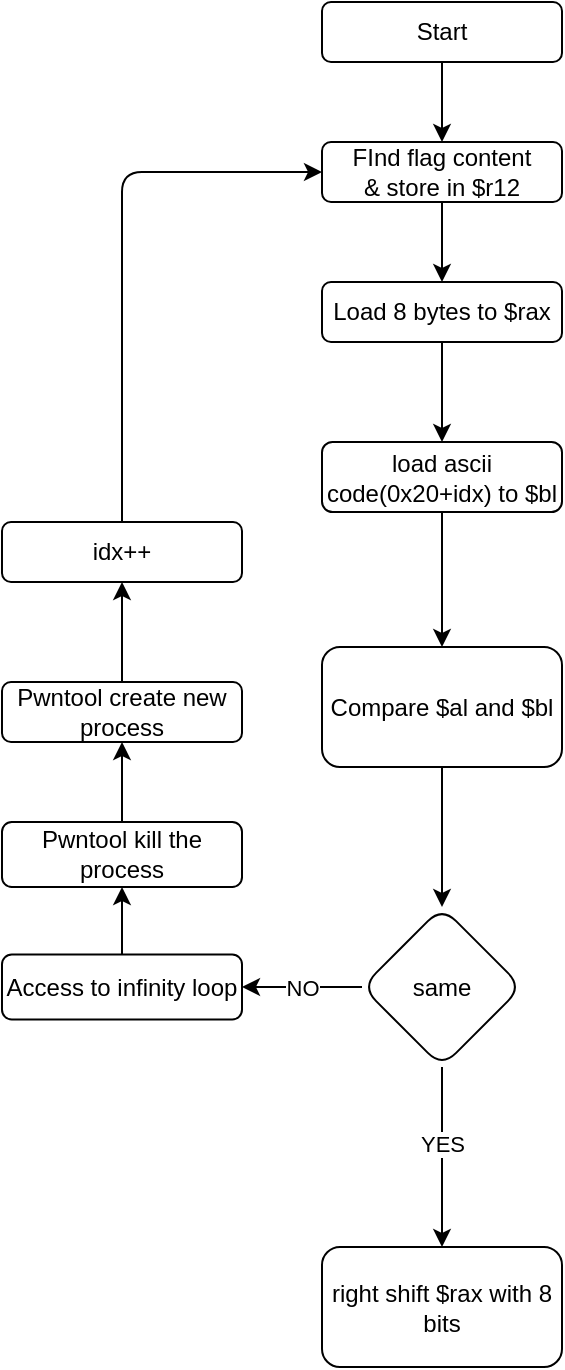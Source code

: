 <mxfile>
    <diagram id="Y8_UypbxduOFACM7_7ls" name="Page-1">
        <mxGraphModel dx="742" dy="599" grid="1" gridSize="10" guides="1" tooltips="1" connect="1" arrows="1" fold="1" page="1" pageScale="1" pageWidth="850" pageHeight="1100" math="0" shadow="0">
            <root>
                <mxCell id="0"/>
                <mxCell id="1" parent="0"/>
                <mxCell id="4" style="edgeStyle=none;html=1;entryX=0.5;entryY=0;entryDx=0;entryDy=0;" edge="1" parent="1" source="2" target="3">
                    <mxGeometry relative="1" as="geometry"/>
                </mxCell>
                <mxCell id="2" value="Start" style="rounded=1;whiteSpace=wrap;html=1;" vertex="1" parent="1">
                    <mxGeometry x="280" y="100" width="120" height="30" as="geometry"/>
                </mxCell>
                <mxCell id="6" style="edgeStyle=none;html=1;entryX=0.5;entryY=0;entryDx=0;entryDy=0;" edge="1" parent="1" source="3" target="5">
                    <mxGeometry relative="1" as="geometry"/>
                </mxCell>
                <mxCell id="3" value="FInd flag content&lt;br&gt;&amp;amp; store in $r12" style="rounded=1;whiteSpace=wrap;html=1;" vertex="1" parent="1">
                    <mxGeometry x="280" y="170" width="120" height="30" as="geometry"/>
                </mxCell>
                <mxCell id="8" value="" style="edgeStyle=none;html=1;" edge="1" parent="1" source="5" target="7">
                    <mxGeometry relative="1" as="geometry"/>
                </mxCell>
                <mxCell id="5" value="Load 8 bytes to $rax" style="rounded=1;whiteSpace=wrap;html=1;" vertex="1" parent="1">
                    <mxGeometry x="280" y="240" width="120" height="30" as="geometry"/>
                </mxCell>
                <mxCell id="11" value="" style="edgeStyle=none;html=1;" edge="1" parent="1" source="7" target="10">
                    <mxGeometry relative="1" as="geometry"/>
                </mxCell>
                <mxCell id="7" value="load ascii code(0x20+idx) to $bl" style="whiteSpace=wrap;html=1;rounded=1;" vertex="1" parent="1">
                    <mxGeometry x="280" y="320" width="120" height="35" as="geometry"/>
                </mxCell>
                <mxCell id="13" value="" style="edgeStyle=none;html=1;" edge="1" parent="1" source="10" target="12">
                    <mxGeometry relative="1" as="geometry"/>
                </mxCell>
                <mxCell id="10" value="Compare $al and $bl" style="whiteSpace=wrap;html=1;rounded=1;" vertex="1" parent="1">
                    <mxGeometry x="280" y="422.5" width="120" height="60" as="geometry"/>
                </mxCell>
                <mxCell id="16" style="edgeStyle=none;html=1;exitX=0;exitY=0.5;exitDx=0;exitDy=0;entryX=1;entryY=0.5;entryDx=0;entryDy=0;" edge="1" parent="1" source="12" target="14">
                    <mxGeometry relative="1" as="geometry"/>
                </mxCell>
                <mxCell id="17" value="NO" style="edgeLabel;html=1;align=center;verticalAlign=middle;resizable=0;points=[];" vertex="1" connectable="0" parent="16">
                    <mxGeometry x="0.333" y="1" relative="1" as="geometry">
                        <mxPoint x="10" y="-1" as="offset"/>
                    </mxGeometry>
                </mxCell>
                <mxCell id="26" value="" style="edgeStyle=none;html=1;" edge="1" parent="1" source="12" target="25">
                    <mxGeometry relative="1" as="geometry"/>
                </mxCell>
                <mxCell id="27" value="YES" style="edgeLabel;html=1;align=center;verticalAlign=middle;resizable=0;points=[];" vertex="1" connectable="0" parent="26">
                    <mxGeometry x="-0.389" y="2" relative="1" as="geometry">
                        <mxPoint x="-2" y="11" as="offset"/>
                    </mxGeometry>
                </mxCell>
                <mxCell id="12" value="same" style="rhombus;whiteSpace=wrap;html=1;rounded=1;" vertex="1" parent="1">
                    <mxGeometry x="300" y="552.5" width="80" height="80" as="geometry"/>
                </mxCell>
                <mxCell id="19" value="" style="edgeStyle=none;html=1;" edge="1" parent="1" source="14" target="18">
                    <mxGeometry relative="1" as="geometry"/>
                </mxCell>
                <mxCell id="14" value="Access to infinity loop" style="whiteSpace=wrap;html=1;rounded=1;" vertex="1" parent="1">
                    <mxGeometry x="120" y="576.25" width="120" height="32.5" as="geometry"/>
                </mxCell>
                <mxCell id="21" value="" style="edgeStyle=none;html=1;" edge="1" parent="1" source="18" target="20">
                    <mxGeometry relative="1" as="geometry"/>
                </mxCell>
                <mxCell id="18" value="Pwntool kill the process" style="whiteSpace=wrap;html=1;rounded=1;" vertex="1" parent="1">
                    <mxGeometry x="120" y="510" width="120" height="32.5" as="geometry"/>
                </mxCell>
                <mxCell id="23" value="" style="edgeStyle=none;html=1;" edge="1" parent="1" source="20" target="22">
                    <mxGeometry relative="1" as="geometry"/>
                </mxCell>
                <mxCell id="20" value="Pwntool create new process" style="whiteSpace=wrap;html=1;rounded=1;" vertex="1" parent="1">
                    <mxGeometry x="120" y="440" width="120" height="30" as="geometry"/>
                </mxCell>
                <mxCell id="24" style="edgeStyle=none;html=1;entryX=0;entryY=0.5;entryDx=0;entryDy=0;" edge="1" parent="1" source="22" target="3">
                    <mxGeometry relative="1" as="geometry">
                        <Array as="points">
                            <mxPoint x="180" y="185"/>
                        </Array>
                    </mxGeometry>
                </mxCell>
                <mxCell id="22" value="idx++" style="whiteSpace=wrap;html=1;rounded=1;" vertex="1" parent="1">
                    <mxGeometry x="120" y="360" width="120" height="30" as="geometry"/>
                </mxCell>
                <mxCell id="25" value="right shift $rax with 8 bits" style="whiteSpace=wrap;html=1;rounded=1;" vertex="1" parent="1">
                    <mxGeometry x="280" y="722.5" width="120" height="60" as="geometry"/>
                </mxCell>
            </root>
        </mxGraphModel>
    </diagram>
</mxfile>